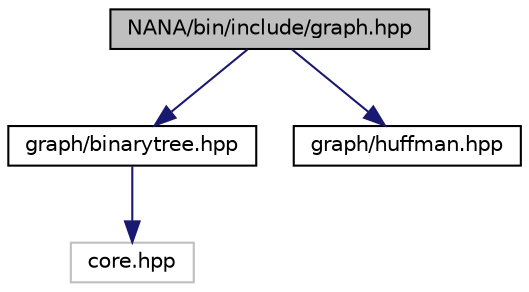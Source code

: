 digraph "NANA/bin/include/graph.hpp"
{
 // LATEX_PDF_SIZE
  edge [fontname="Helvetica",fontsize="10",labelfontname="Helvetica",labelfontsize="10"];
  node [fontname="Helvetica",fontsize="10",shape=record];
  Node1 [label="NANA/bin/include/graph.hpp",height=0.2,width=0.4,color="black", fillcolor="grey75", style="filled", fontcolor="black",tooltip="实现图论相关算法"];
  Node1 -> Node2 [color="midnightblue",fontsize="10",style="solid",fontname="Helvetica"];
  Node2 [label="graph/binarytree.hpp",height=0.2,width=0.4,color="black", fillcolor="white", style="filled",URL="$bin_2include_2graph_2binarytree_8hpp.html",tooltip="实现二叉树的模板"];
  Node2 -> Node3 [color="midnightblue",fontsize="10",style="solid",fontname="Helvetica"];
  Node3 [label="core.hpp",height=0.2,width=0.4,color="grey75", fillcolor="white", style="filled",tooltip=" "];
  Node1 -> Node4 [color="midnightblue",fontsize="10",style="solid",fontname="Helvetica"];
  Node4 [label="graph/huffman.hpp",height=0.2,width=0.4,color="black", fillcolor="white", style="filled",URL="$bin_2include_2graph_2huffman_8hpp.html",tooltip="实现霍夫曼编码和解码"];
}
